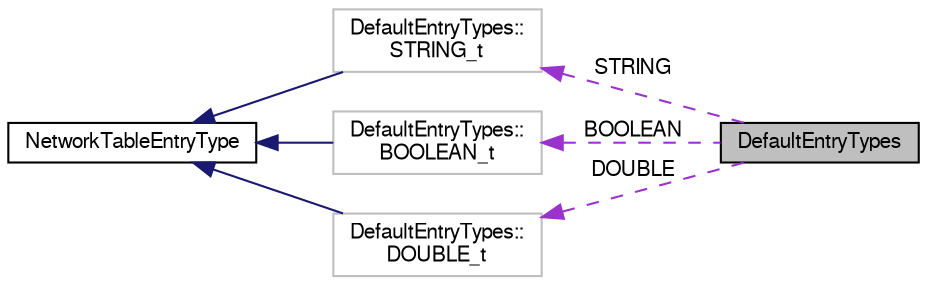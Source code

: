 digraph "DefaultEntryTypes"
{
  bgcolor="transparent";
  edge [fontname="FreeSans",fontsize="10",labelfontname="FreeSans",labelfontsize="10"];
  node [fontname="FreeSans",fontsize="10",shape=record];
  rankdir="LR";
  Node1 [label="DefaultEntryTypes",height=0.2,width=0.4,color="black", fillcolor="grey75", style="filled" fontcolor="black"];
  Node2 -> Node1 [dir="back",color="darkorchid3",fontsize="10",style="dashed",label=" STRING" ,fontname="FreeSans"];
  Node2 [label="DefaultEntryTypes::\lSTRING_t",height=0.2,width=0.4,color="grey75"];
  Node3 -> Node2 [dir="back",color="midnightblue",fontsize="10",style="solid",fontname="FreeSans"];
  Node3 [label="NetworkTableEntryType",height=0.2,width=0.4,color="black",URL="$class_network_table_entry_type.html"];
  Node4 -> Node1 [dir="back",color="darkorchid3",fontsize="10",style="dashed",label=" BOOLEAN" ,fontname="FreeSans"];
  Node4 [label="DefaultEntryTypes::\lBOOLEAN_t",height=0.2,width=0.4,color="grey75"];
  Node3 -> Node4 [dir="back",color="midnightblue",fontsize="10",style="solid",fontname="FreeSans"];
  Node5 -> Node1 [dir="back",color="darkorchid3",fontsize="10",style="dashed",label=" DOUBLE" ,fontname="FreeSans"];
  Node5 [label="DefaultEntryTypes::\lDOUBLE_t",height=0.2,width=0.4,color="grey75"];
  Node3 -> Node5 [dir="back",color="midnightblue",fontsize="10",style="solid",fontname="FreeSans"];
}
